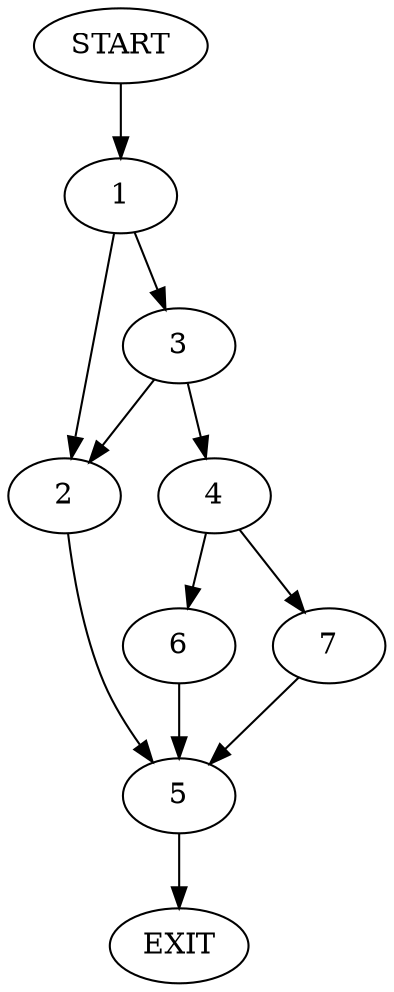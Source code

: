 digraph {
0 [label="START"]
8 [label="EXIT"]
0 -> 1
1 -> 2
1 -> 3
3 -> 4
3 -> 2
2 -> 5
4 -> 6
4 -> 7
6 -> 5
7 -> 5
5 -> 8
}
